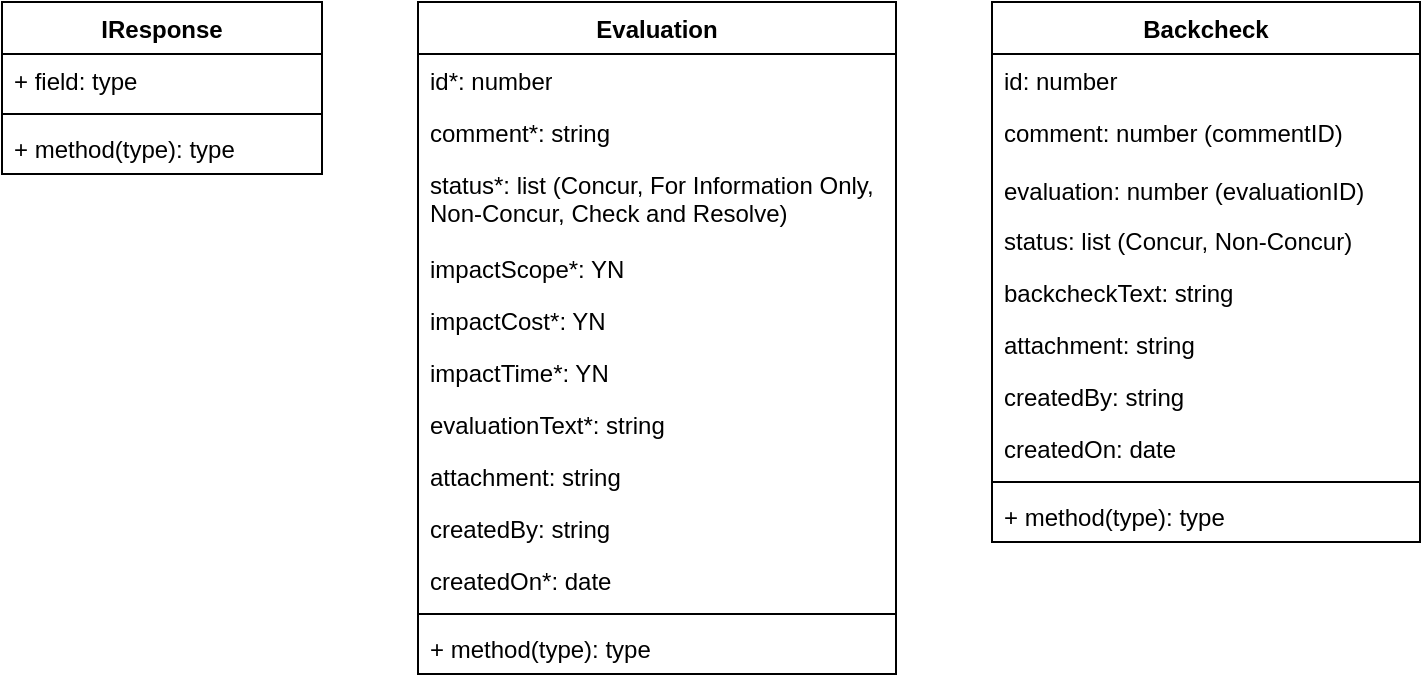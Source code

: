 <mxfile version="26.1.3">
  <diagram name="Page-1" id="9f46799a-70d6-7492-0946-bef42562c5a5">
    <mxGraphModel dx="1139" dy="751" grid="0" gridSize="10" guides="1" tooltips="1" connect="1" arrows="1" fold="1" page="0" pageScale="1" pageWidth="1100" pageHeight="850" background="none" math="0" shadow="0">
      <root>
        <mxCell id="0" />
        <mxCell id="1" parent="0" />
        <mxCell id="sJG6cZ8YHyDNoxxDjwqN-1" value="IResponse" style="swimlane;fontStyle=1;align=center;verticalAlign=top;childLayout=stackLayout;horizontal=1;startSize=26;horizontalStack=0;resizeParent=1;resizeParentMax=0;resizeLast=0;collapsible=1;marginBottom=0;whiteSpace=wrap;html=1;" vertex="1" parent="1">
          <mxGeometry x="213" y="126" width="160" height="86" as="geometry" />
        </mxCell>
        <mxCell id="sJG6cZ8YHyDNoxxDjwqN-2" value="+ field: type" style="text;strokeColor=none;fillColor=none;align=left;verticalAlign=top;spacingLeft=4;spacingRight=4;overflow=hidden;rotatable=0;points=[[0,0.5],[1,0.5]];portConstraint=eastwest;whiteSpace=wrap;html=1;" vertex="1" parent="sJG6cZ8YHyDNoxxDjwqN-1">
          <mxGeometry y="26" width="160" height="26" as="geometry" />
        </mxCell>
        <mxCell id="sJG6cZ8YHyDNoxxDjwqN-3" value="" style="line;strokeWidth=1;fillColor=none;align=left;verticalAlign=middle;spacingTop=-1;spacingLeft=3;spacingRight=3;rotatable=0;labelPosition=right;points=[];portConstraint=eastwest;strokeColor=inherit;" vertex="1" parent="sJG6cZ8YHyDNoxxDjwqN-1">
          <mxGeometry y="52" width="160" height="8" as="geometry" />
        </mxCell>
        <mxCell id="sJG6cZ8YHyDNoxxDjwqN-4" value="+ method(type): type" style="text;strokeColor=none;fillColor=none;align=left;verticalAlign=top;spacingLeft=4;spacingRight=4;overflow=hidden;rotatable=0;points=[[0,0.5],[1,0.5]];portConstraint=eastwest;whiteSpace=wrap;html=1;" vertex="1" parent="sJG6cZ8YHyDNoxxDjwqN-1">
          <mxGeometry y="60" width="160" height="26" as="geometry" />
        </mxCell>
        <mxCell id="sJG6cZ8YHyDNoxxDjwqN-5" value="Evaluation" style="swimlane;fontStyle=1;align=center;verticalAlign=top;childLayout=stackLayout;horizontal=1;startSize=26;horizontalStack=0;resizeParent=1;resizeParentMax=0;resizeLast=0;collapsible=1;marginBottom=0;whiteSpace=wrap;html=1;" vertex="1" parent="1">
          <mxGeometry x="421" y="126" width="239" height="336" as="geometry" />
        </mxCell>
        <mxCell id="sJG6cZ8YHyDNoxxDjwqN-6" value="id*: number" style="text;strokeColor=none;fillColor=none;align=left;verticalAlign=top;spacingLeft=4;spacingRight=4;overflow=hidden;rotatable=0;points=[[0,0.5],[1,0.5]];portConstraint=eastwest;whiteSpace=wrap;html=1;" vertex="1" parent="sJG6cZ8YHyDNoxxDjwqN-5">
          <mxGeometry y="26" width="239" height="26" as="geometry" />
        </mxCell>
        <mxCell id="sJG6cZ8YHyDNoxxDjwqN-25" value="comment*: string" style="text;strokeColor=none;fillColor=none;align=left;verticalAlign=top;spacingLeft=4;spacingRight=4;overflow=hidden;rotatable=0;points=[[0,0.5],[1,0.5]];portConstraint=eastwest;whiteSpace=wrap;html=1;" vertex="1" parent="sJG6cZ8YHyDNoxxDjwqN-5">
          <mxGeometry y="52" width="239" height="26" as="geometry" />
        </mxCell>
        <mxCell id="sJG6cZ8YHyDNoxxDjwqN-26" value="status*: list (Concur, For Information Only, Non-Concur, Check and Resolve)" style="text;strokeColor=none;fillColor=none;align=left;verticalAlign=top;spacingLeft=4;spacingRight=4;overflow=hidden;rotatable=0;points=[[0,0.5],[1,0.5]];portConstraint=eastwest;whiteSpace=wrap;html=1;" vertex="1" parent="sJG6cZ8YHyDNoxxDjwqN-5">
          <mxGeometry y="78" width="239" height="42" as="geometry" />
        </mxCell>
        <mxCell id="sJG6cZ8YHyDNoxxDjwqN-27" value="impactScope*: YN" style="text;strokeColor=none;fillColor=none;align=left;verticalAlign=top;spacingLeft=4;spacingRight=4;overflow=hidden;rotatable=0;points=[[0,0.5],[1,0.5]];portConstraint=eastwest;whiteSpace=wrap;html=1;" vertex="1" parent="sJG6cZ8YHyDNoxxDjwqN-5">
          <mxGeometry y="120" width="239" height="26" as="geometry" />
        </mxCell>
        <mxCell id="sJG6cZ8YHyDNoxxDjwqN-28" value="impactCost*: YN" style="text;strokeColor=none;fillColor=none;align=left;verticalAlign=top;spacingLeft=4;spacingRight=4;overflow=hidden;rotatable=0;points=[[0,0.5],[1,0.5]];portConstraint=eastwest;whiteSpace=wrap;html=1;" vertex="1" parent="sJG6cZ8YHyDNoxxDjwqN-5">
          <mxGeometry y="146" width="239" height="26" as="geometry" />
        </mxCell>
        <mxCell id="sJG6cZ8YHyDNoxxDjwqN-29" value="impactTime*: YN" style="text;strokeColor=none;fillColor=none;align=left;verticalAlign=top;spacingLeft=4;spacingRight=4;overflow=hidden;rotatable=0;points=[[0,0.5],[1,0.5]];portConstraint=eastwest;whiteSpace=wrap;html=1;" vertex="1" parent="sJG6cZ8YHyDNoxxDjwqN-5">
          <mxGeometry y="172" width="239" height="26" as="geometry" />
        </mxCell>
        <mxCell id="sJG6cZ8YHyDNoxxDjwqN-30" value="evaluationText*: string" style="text;strokeColor=none;fillColor=none;align=left;verticalAlign=top;spacingLeft=4;spacingRight=4;overflow=hidden;rotatable=0;points=[[0,0.5],[1,0.5]];portConstraint=eastwest;whiteSpace=wrap;html=1;" vertex="1" parent="sJG6cZ8YHyDNoxxDjwqN-5">
          <mxGeometry y="198" width="239" height="26" as="geometry" />
        </mxCell>
        <mxCell id="sJG6cZ8YHyDNoxxDjwqN-32" value="attachment: string" style="text;strokeColor=none;fillColor=none;align=left;verticalAlign=top;spacingLeft=4;spacingRight=4;overflow=hidden;rotatable=0;points=[[0,0.5],[1,0.5]];portConstraint=eastwest;whiteSpace=wrap;html=1;" vertex="1" parent="sJG6cZ8YHyDNoxxDjwqN-5">
          <mxGeometry y="224" width="239" height="26" as="geometry" />
        </mxCell>
        <mxCell id="sJG6cZ8YHyDNoxxDjwqN-33" value="createdBy: string" style="text;strokeColor=none;fillColor=none;align=left;verticalAlign=top;spacingLeft=4;spacingRight=4;overflow=hidden;rotatable=0;points=[[0,0.5],[1,0.5]];portConstraint=eastwest;whiteSpace=wrap;html=1;" vertex="1" parent="sJG6cZ8YHyDNoxxDjwqN-5">
          <mxGeometry y="250" width="239" height="26" as="geometry" />
        </mxCell>
        <mxCell id="sJG6cZ8YHyDNoxxDjwqN-34" value="createdOn*: date" style="text;strokeColor=none;fillColor=none;align=left;verticalAlign=top;spacingLeft=4;spacingRight=4;overflow=hidden;rotatable=0;points=[[0,0.5],[1,0.5]];portConstraint=eastwest;whiteSpace=wrap;html=1;" vertex="1" parent="sJG6cZ8YHyDNoxxDjwqN-5">
          <mxGeometry y="276" width="239" height="26" as="geometry" />
        </mxCell>
        <mxCell id="sJG6cZ8YHyDNoxxDjwqN-7" value="" style="line;strokeWidth=1;fillColor=none;align=left;verticalAlign=middle;spacingTop=-1;spacingLeft=3;spacingRight=3;rotatable=0;labelPosition=right;points=[];portConstraint=eastwest;strokeColor=inherit;" vertex="1" parent="sJG6cZ8YHyDNoxxDjwqN-5">
          <mxGeometry y="302" width="239" height="8" as="geometry" />
        </mxCell>
        <mxCell id="sJG6cZ8YHyDNoxxDjwqN-8" value="+ method(type): type" style="text;strokeColor=none;fillColor=none;align=left;verticalAlign=top;spacingLeft=4;spacingRight=4;overflow=hidden;rotatable=0;points=[[0,0.5],[1,0.5]];portConstraint=eastwest;whiteSpace=wrap;html=1;" vertex="1" parent="sJG6cZ8YHyDNoxxDjwqN-5">
          <mxGeometry y="310" width="239" height="26" as="geometry" />
        </mxCell>
        <mxCell id="sJG6cZ8YHyDNoxxDjwqN-9" value="Backcheck" style="swimlane;fontStyle=1;align=center;verticalAlign=top;childLayout=stackLayout;horizontal=1;startSize=26;horizontalStack=0;resizeParent=1;resizeParentMax=0;resizeLast=0;collapsible=1;marginBottom=0;whiteSpace=wrap;html=1;" vertex="1" parent="1">
          <mxGeometry x="708" y="126" width="214" height="270" as="geometry" />
        </mxCell>
        <mxCell id="sJG6cZ8YHyDNoxxDjwqN-10" value="id: number" style="text;strokeColor=none;fillColor=none;align=left;verticalAlign=top;spacingLeft=4;spacingRight=4;overflow=hidden;rotatable=0;points=[[0,0.5],[1,0.5]];portConstraint=eastwest;whiteSpace=wrap;html=1;" vertex="1" parent="sJG6cZ8YHyDNoxxDjwqN-9">
          <mxGeometry y="26" width="214" height="26" as="geometry" />
        </mxCell>
        <mxCell id="sJG6cZ8YHyDNoxxDjwqN-20" value="comment: number (commentID)" style="text;strokeColor=none;fillColor=none;align=left;verticalAlign=top;spacingLeft=4;spacingRight=4;overflow=hidden;rotatable=0;points=[[0,0.5],[1,0.5]];portConstraint=eastwest;whiteSpace=wrap;html=1;" vertex="1" parent="sJG6cZ8YHyDNoxxDjwqN-9">
          <mxGeometry y="52" width="214" height="29" as="geometry" />
        </mxCell>
        <mxCell id="sJG6cZ8YHyDNoxxDjwqN-21" value="evaluation: number (evaluationID)" style="text;strokeColor=none;fillColor=none;align=left;verticalAlign=top;spacingLeft=4;spacingRight=4;overflow=hidden;rotatable=0;points=[[0,0.5],[1,0.5]];portConstraint=eastwest;whiteSpace=wrap;html=1;" vertex="1" parent="sJG6cZ8YHyDNoxxDjwqN-9">
          <mxGeometry y="81" width="214" height="25" as="geometry" />
        </mxCell>
        <mxCell id="sJG6cZ8YHyDNoxxDjwqN-22" value="status: list (Concur, Non-Concur)" style="text;strokeColor=none;fillColor=none;align=left;verticalAlign=top;spacingLeft=4;spacingRight=4;overflow=hidden;rotatable=0;points=[[0,0.5],[1,0.5]];portConstraint=eastwest;whiteSpace=wrap;html=1;" vertex="1" parent="sJG6cZ8YHyDNoxxDjwqN-9">
          <mxGeometry y="106" width="214" height="26" as="geometry" />
        </mxCell>
        <mxCell id="sJG6cZ8YHyDNoxxDjwqN-23" value="backcheckText: string" style="text;strokeColor=none;fillColor=none;align=left;verticalAlign=top;spacingLeft=4;spacingRight=4;overflow=hidden;rotatable=0;points=[[0,0.5],[1,0.5]];portConstraint=eastwest;whiteSpace=wrap;html=1;" vertex="1" parent="sJG6cZ8YHyDNoxxDjwqN-9">
          <mxGeometry y="132" width="214" height="26" as="geometry" />
        </mxCell>
        <mxCell id="sJG6cZ8YHyDNoxxDjwqN-24" value="attachment: string" style="text;strokeColor=none;fillColor=none;align=left;verticalAlign=top;spacingLeft=4;spacingRight=4;overflow=hidden;rotatable=0;points=[[0,0.5],[1,0.5]];portConstraint=eastwest;whiteSpace=wrap;html=1;" vertex="1" parent="sJG6cZ8YHyDNoxxDjwqN-9">
          <mxGeometry y="158" width="214" height="26" as="geometry" />
        </mxCell>
        <mxCell id="sJG6cZ8YHyDNoxxDjwqN-31" value="createdBy: string" style="text;strokeColor=none;fillColor=none;align=left;verticalAlign=top;spacingLeft=4;spacingRight=4;overflow=hidden;rotatable=0;points=[[0,0.5],[1,0.5]];portConstraint=eastwest;whiteSpace=wrap;html=1;" vertex="1" parent="sJG6cZ8YHyDNoxxDjwqN-9">
          <mxGeometry y="184" width="214" height="26" as="geometry" />
        </mxCell>
        <mxCell id="sJG6cZ8YHyDNoxxDjwqN-36" value="createdOn: date" style="text;strokeColor=none;fillColor=none;align=left;verticalAlign=top;spacingLeft=4;spacingRight=4;overflow=hidden;rotatable=0;points=[[0,0.5],[1,0.5]];portConstraint=eastwest;whiteSpace=wrap;html=1;" vertex="1" parent="sJG6cZ8YHyDNoxxDjwqN-9">
          <mxGeometry y="210" width="214" height="26" as="geometry" />
        </mxCell>
        <mxCell id="sJG6cZ8YHyDNoxxDjwqN-11" value="" style="line;strokeWidth=1;fillColor=none;align=left;verticalAlign=middle;spacingTop=-1;spacingLeft=3;spacingRight=3;rotatable=0;labelPosition=right;points=[];portConstraint=eastwest;strokeColor=inherit;" vertex="1" parent="sJG6cZ8YHyDNoxxDjwqN-9">
          <mxGeometry y="236" width="214" height="8" as="geometry" />
        </mxCell>
        <mxCell id="sJG6cZ8YHyDNoxxDjwqN-12" value="+ method(type): type" style="text;strokeColor=none;fillColor=none;align=left;verticalAlign=top;spacingLeft=4;spacingRight=4;overflow=hidden;rotatable=0;points=[[0,0.5],[1,0.5]];portConstraint=eastwest;whiteSpace=wrap;html=1;" vertex="1" parent="sJG6cZ8YHyDNoxxDjwqN-9">
          <mxGeometry y="244" width="214" height="26" as="geometry" />
        </mxCell>
      </root>
    </mxGraphModel>
  </diagram>
</mxfile>
